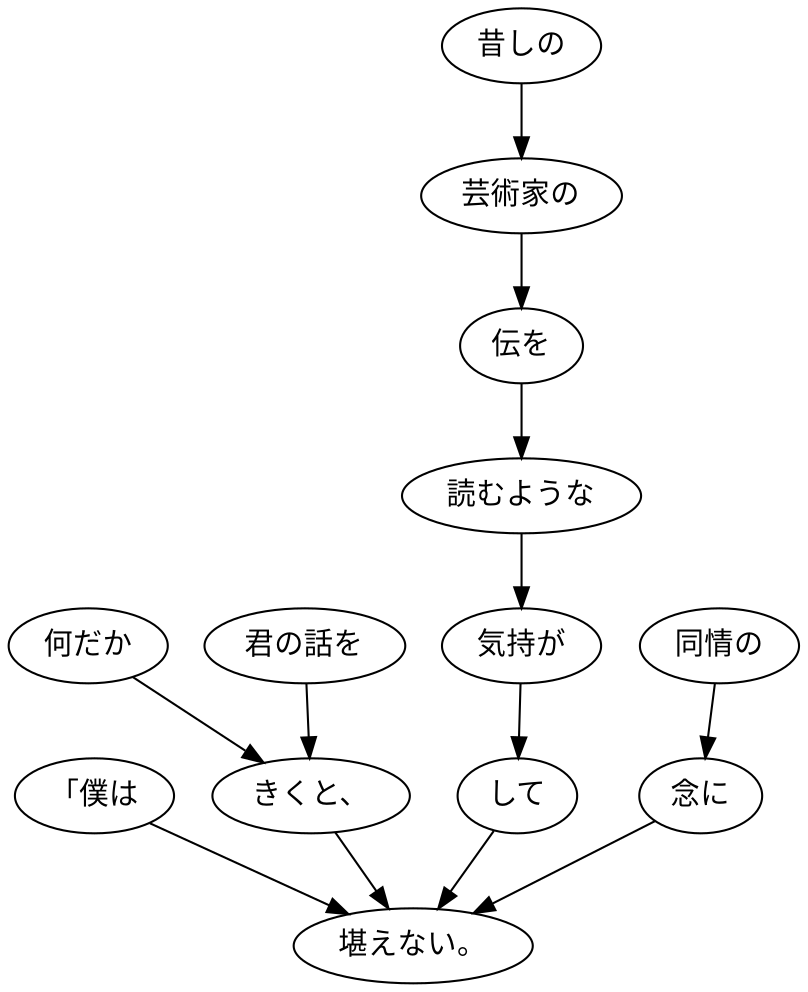digraph graph8080 {
	node0 [label="「僕は"];
	node1 [label="何だか"];
	node2 [label="君の話を"];
	node3 [label="きくと、"];
	node4 [label="昔しの"];
	node5 [label="芸術家の"];
	node6 [label="伝を"];
	node7 [label="読むような"];
	node8 [label="気持が"];
	node9 [label="して"];
	node10 [label="同情の"];
	node11 [label="念に"];
	node12 [label="堪えない。"];
	node0 -> node12;
	node1 -> node3;
	node2 -> node3;
	node3 -> node12;
	node4 -> node5;
	node5 -> node6;
	node6 -> node7;
	node7 -> node8;
	node8 -> node9;
	node9 -> node12;
	node10 -> node11;
	node11 -> node12;
}
